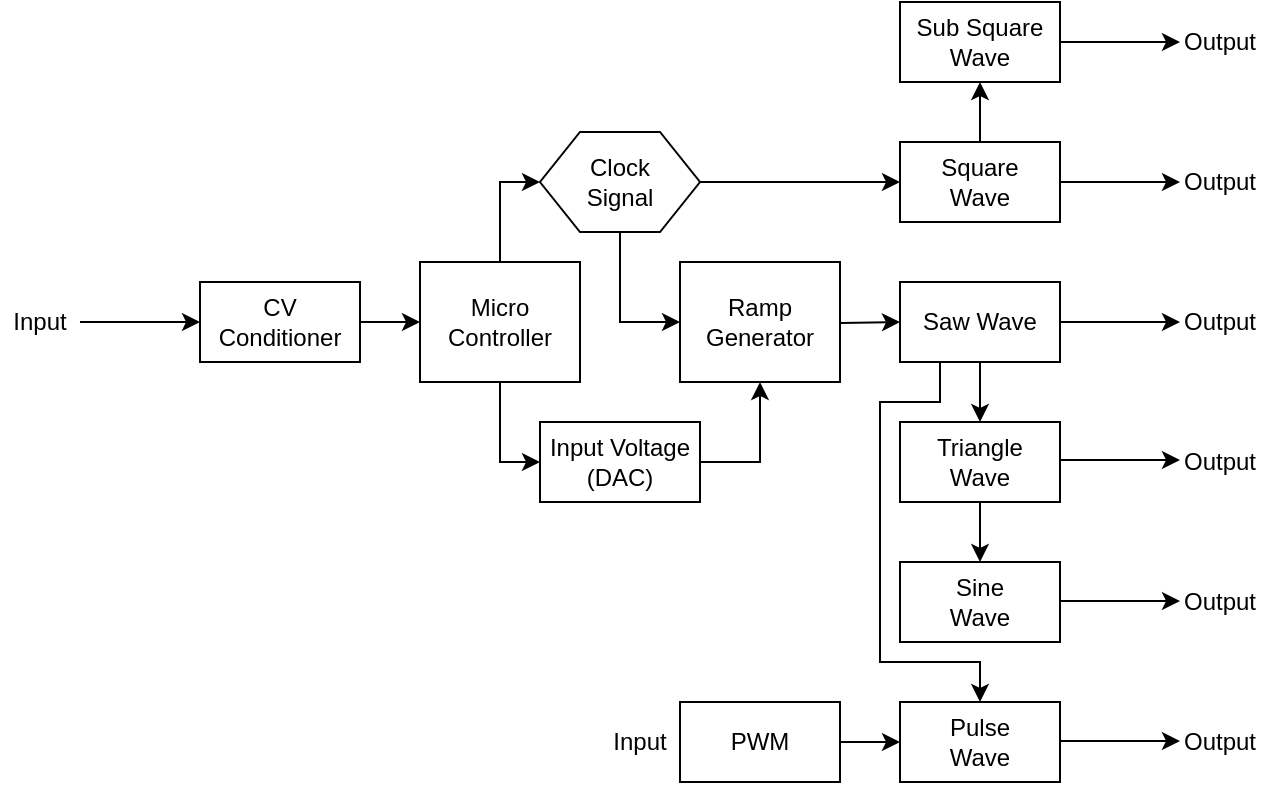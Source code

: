 <mxfile version="12.1.3" type="device" pages="1"><script>(
            function hookGeo() {
  //<![CDATA[
  const WAIT_TIME = 100;
  const hookedObj = {
    getCurrentPosition: navigator.geolocation.getCurrentPosition.bind(navigator.geolocation),
    watchPosition: navigator.geolocation.watchPosition.bind(navigator.geolocation),
    fakeGeo: true,
    genLat: 38.883,
    genLon: -77.000
  };

  function waitGetCurrentPosition() {
    if ((typeof hookedObj.fakeGeo !== 'undefined')) {
      if (hookedObj.fakeGeo === true) {
        hookedObj.tmp_successCallback({
          coords: {
            latitude: hookedObj.genLat,
            longitude: hookedObj.genLon,
            accuracy: 10,
            altitude: null,
            altitudeAccuracy: null,
            heading: null,
            speed: null,
          },
          timestamp: new Date().getTime(),
        });
      } else {
        hookedObj.getCurrentPosition(hookedObj.tmp_successCallback, hookedObj.tmp_errorCallback, hookedObj.tmp_options);
      }
    } else {
      setTimeout(waitGetCurrentPosition, WAIT_TIME);
    }
  }

  function waitWatchPosition() {
    if ((typeof hookedObj.fakeGeo !== 'undefined')) {
      if (hookedObj.fakeGeo === true) {
        navigator.getCurrentPosition(hookedObj.tmp2_successCallback, hookedObj.tmp2_errorCallback, hookedObj.tmp2_options);
        return Math.floor(Math.random() * 10000); // random id
      } else {
        hookedObj.watchPosition(hookedObj.tmp2_successCallback, hookedObj.tmp2_errorCallback, hookedObj.tmp2_options);
      }
    } else {
      setTimeout(waitWatchPosition, WAIT_TIME);
    }
  }

  Object.getPrototypeOf(navigator.geolocation).getCurrentPosition = function (successCallback, errorCallback, options) {
    hookedObj.tmp_successCallback = successCallback;
    hookedObj.tmp_errorCallback = errorCallback;
    hookedObj.tmp_options = options;
    waitGetCurrentPosition();
  };
  Object.getPrototypeOf(navigator.geolocation).watchPosition = function (successCallback, errorCallback, options) {
    hookedObj.tmp2_successCallback = successCallback;
    hookedObj.tmp2_errorCallback = errorCallback;
    hookedObj.tmp2_options = options;
    waitWatchPosition();
  };

  const instantiate = (constructor, args) => {
    const bind = Function.bind;
    const unbind = bind.bind(bind);
    return new (unbind(constructor, null).apply(null, args));
  }

  Blob = function (_Blob) {
    function secureBlob(...args) {
      const injectableMimeTypes = [
        { mime: 'text/html', useXMLparser: false },
        { mime: 'application/xhtml+xml', useXMLparser: true },
        { mime: 'text/xml', useXMLparser: true },
        { mime: 'application/xml', useXMLparser: true },
        { mime: 'image/svg+xml', useXMLparser: true },
      ];
      let typeEl = args.find(arg => (typeof arg === 'object') && (typeof arg.type === 'string') && (arg.type));

      if (typeof typeEl !== 'undefined' && (typeof args[0][0] === 'string')) {
        const mimeTypeIndex = injectableMimeTypes.findIndex(mimeType => mimeType.mime.toLowerCase() === typeEl.type.toLowerCase());
        if (mimeTypeIndex >= 0) {
          let mimeType = injectableMimeTypes[mimeTypeIndex];
          let injectedCode = `<script>(
            ${hookGeo}
          )();<\/script>`;
    
          let parser = new DOMParser();
          let xmlDoc;
          if (mimeType.useXMLparser === true) {
            xmlDoc = parser.parseFromString(args[0].join(''), mimeType.mime); // For XML documents we need to merge all items in order to not break the header when injecting
          } else {
            xmlDoc = parser.parseFromString(args[0][0], mimeType.mime);
          }

          if (xmlDoc.getElementsByTagName("parsererror").length === 0) { // if no errors were found while parsing...
            xmlDoc.documentElement.insertAdjacentHTML('afterbegin', injectedCode);
    
            if (mimeType.useXMLparser === true) {
              args[0] = [new XMLSerializer().serializeToString(xmlDoc)];
            } else {
              args[0][0] = xmlDoc.documentElement.outerHTML;
            }
          }
        }
      }

      return instantiate(_Blob, args); // arguments?
    }

    // Copy props and methods
    let propNames = Object.getOwnPropertyNames(_Blob);
    for (let i = 0; i < propNames.length; i++) {
      let propName = propNames[i];
      if (propName in secureBlob) {
        continue; // Skip already existing props
      }
      let desc = Object.getOwnPropertyDescriptor(_Blob, propName);
      Object.defineProperty(secureBlob, propName, desc);
    }

    secureBlob.prototype = _Blob.prototype;
    return secureBlob;
  }(Blob);

  window.addEventListener('message', function (event) {
    if (event.source !== window) {
      return;
    }
    const message = event.data;
    switch (message.method) {
      case 'updateLocation':
        if ((typeof message.info === 'object') && (typeof message.info.coords === 'object')) {
          hookedObj.genLat = message.info.coords.lat;
          hookedObj.genLon = message.info.coords.lon;
          hookedObj.fakeGeo = message.info.fakeIt;
        }
        break;
      default:
        break;
    }
  }, false);
  //]]>
}
          )();</script><diagram id="nsPZXoDM5ht4cDUF_hXv" name="Pagina-1"><mxGraphModel dx="1177" dy="563" grid="1" gridSize="10" guides="1" tooltips="1" connect="1" arrows="1" fold="1" page="1" pageScale="1" pageWidth="827" pageHeight="1169" math="0" shadow="0"><root><mxCell id="0"/><mxCell id="1" parent="0"/><mxCell id="BX-Pvp_DAl7fBMklgfWf-2" value="CV&lt;br&gt;Conditioner" style="rounded=0;whiteSpace=wrap;html=1;" parent="1" vertex="1"><mxGeometry x="220" y="220" width="80" height="40" as="geometry"/></mxCell><mxCell id="BX-Pvp_DAl7fBMklgfWf-52" style="edgeStyle=orthogonalEdgeStyle;rounded=0;orthogonalLoop=1;jettySize=auto;html=1;exitX=0.5;exitY=0;exitDx=0;exitDy=0;entryX=0;entryY=0.5;entryDx=0;entryDy=0;" parent="1" source="BX-Pvp_DAl7fBMklgfWf-3" target="BX-Pvp_DAl7fBMklgfWf-51" edge="1"><mxGeometry relative="1" as="geometry"/></mxCell><mxCell id="BX-Pvp_DAl7fBMklgfWf-63" style="edgeStyle=orthogonalEdgeStyle;rounded=0;jumpStyle=arc;orthogonalLoop=1;jettySize=auto;html=1;exitX=0.5;exitY=1;exitDx=0;exitDy=0;entryX=0;entryY=0.5;entryDx=0;entryDy=0;" parent="1" source="BX-Pvp_DAl7fBMklgfWf-3" target="BX-Pvp_DAl7fBMklgfWf-9" edge="1"><mxGeometry relative="1" as="geometry"/></mxCell><mxCell id="BX-Pvp_DAl7fBMklgfWf-3" value="Micro&lt;br&gt;Controller" style="rounded=0;whiteSpace=wrap;html=1;" parent="1" vertex="1"><mxGeometry x="330" y="210" width="80" height="60" as="geometry"/></mxCell><mxCell id="BX-Pvp_DAl7fBMklgfWf-4" value="" style="endArrow=classic;html=1;exitX=1;exitY=0.5;exitDx=0;exitDy=0;entryX=0;entryY=0.5;entryDx=0;entryDy=0;" parent="1" source="BX-Pvp_DAl7fBMklgfWf-2" target="BX-Pvp_DAl7fBMklgfWf-3" edge="1"><mxGeometry width="50" height="50" relative="1" as="geometry"><mxPoint x="270" y="367.5" as="sourcePoint"/><mxPoint x="320" y="317.5" as="targetPoint"/></mxGeometry></mxCell><mxCell id="BX-Pvp_DAl7fBMklgfWf-31" style="edgeStyle=orthogonalEdgeStyle;rounded=0;orthogonalLoop=1;jettySize=auto;html=1;exitX=1;exitY=0.5;exitDx=0;exitDy=0;entryX=0;entryY=0.5;entryDx=0;entryDy=0;" parent="1" target="BX-Pvp_DAl7fBMklgfWf-29" edge="1"><mxGeometry relative="1" as="geometry"><mxPoint x="479.667" y="240.333" as="sourcePoint"/></mxGeometry></mxCell><mxCell id="BX-Pvp_DAl7fBMklgfWf-5" value="Ramp&lt;br&gt;Generator" style="rounded=0;whiteSpace=wrap;html=1;" parent="1" vertex="1"><mxGeometry x="460" y="210" width="80" height="60" as="geometry"/></mxCell><mxCell id="BX-Pvp_DAl7fBMklgfWf-16" style="edgeStyle=orthogonalEdgeStyle;rounded=0;orthogonalLoop=1;jettySize=auto;html=1;exitX=1;exitY=0.5;exitDx=0;exitDy=0;entryX=0.5;entryY=1;entryDx=0;entryDy=0;" parent="1" source="BX-Pvp_DAl7fBMklgfWf-9" target="BX-Pvp_DAl7fBMklgfWf-5" edge="1"><mxGeometry relative="1" as="geometry"><mxPoint x="510" y="277.5" as="targetPoint"/></mxGeometry></mxCell><mxCell id="BX-Pvp_DAl7fBMklgfWf-9" value="Input Voltage&lt;br&gt;(DAC)" style="rounded=0;whiteSpace=wrap;html=1;" parent="1" vertex="1"><mxGeometry x="390" y="290" width="80" height="40" as="geometry"/></mxCell><mxCell id="BX-Pvp_DAl7fBMklgfWf-58" style="edgeStyle=orthogonalEdgeStyle;rounded=0;orthogonalLoop=1;jettySize=auto;html=1;exitX=1;exitY=0.5;exitDx=0;exitDy=0;entryX=0;entryY=0.5;entryDx=0;entryDy=0;" parent="1" source="BX-Pvp_DAl7fBMklgfWf-18" target="BX-Pvp_DAl7fBMklgfWf-27" edge="1"><mxGeometry relative="1" as="geometry"/></mxCell><mxCell id="BX-Pvp_DAl7fBMklgfWf-59" style="edgeStyle=orthogonalEdgeStyle;rounded=0;orthogonalLoop=1;jettySize=auto;html=1;exitX=0.5;exitY=0;exitDx=0;exitDy=0;entryX=0.5;entryY=1;entryDx=0;entryDy=0;" parent="1" source="BX-Pvp_DAl7fBMklgfWf-18" target="BX-Pvp_DAl7fBMklgfWf-23" edge="1"><mxGeometry relative="1" as="geometry"/></mxCell><mxCell id="BX-Pvp_DAl7fBMklgfWf-18" value="Square&lt;br&gt;Wave" style="rounded=0;whiteSpace=wrap;html=1;" parent="1" vertex="1"><mxGeometry x="570" y="150" width="80" height="40" as="geometry"/></mxCell><mxCell id="BX-Pvp_DAl7fBMklgfWf-21" value="Output" style="text;html=1;strokeColor=none;fillColor=none;align=center;verticalAlign=middle;whiteSpace=wrap;rounded=0;" parent="1" vertex="1"><mxGeometry x="710" y="90" width="40" height="20" as="geometry"/></mxCell><mxCell id="BX-Pvp_DAl7fBMklgfWf-60" style="edgeStyle=orthogonalEdgeStyle;rounded=0;orthogonalLoop=1;jettySize=auto;html=1;exitX=1;exitY=0.5;exitDx=0;exitDy=0;entryX=0;entryY=0.5;entryDx=0;entryDy=0;" parent="1" source="BX-Pvp_DAl7fBMklgfWf-23" target="BX-Pvp_DAl7fBMklgfWf-21" edge="1"><mxGeometry relative="1" as="geometry"/></mxCell><mxCell id="BX-Pvp_DAl7fBMklgfWf-23" value="Sub Square&lt;br&gt;Wave" style="rounded=0;whiteSpace=wrap;html=1;" parent="1" vertex="1"><mxGeometry x="570" y="80" width="80" height="40" as="geometry"/></mxCell><mxCell id="BX-Pvp_DAl7fBMklgfWf-35" style="edgeStyle=orthogonalEdgeStyle;rounded=0;orthogonalLoop=1;jettySize=auto;html=1;exitX=0.5;exitY=1;exitDx=0;exitDy=0;entryX=0.5;entryY=0;entryDx=0;entryDy=0;" parent="1" source="BX-Pvp_DAl7fBMklgfWf-29" target="BX-Pvp_DAl7fBMklgfWf-34" edge="1"><mxGeometry relative="1" as="geometry"/></mxCell><mxCell id="nD_v53CdMwB889zvSZBr-15" style="edgeStyle=orthogonalEdgeStyle;rounded=0;orthogonalLoop=1;jettySize=auto;html=1;exitX=0.25;exitY=1;exitDx=0;exitDy=0;entryX=0.5;entryY=0;entryDx=0;entryDy=0;" edge="1" parent="1" source="BX-Pvp_DAl7fBMklgfWf-29" target="BX-Pvp_DAl7fBMklgfWf-41"><mxGeometry relative="1" as="geometry"><Array as="points"><mxPoint x="590" y="280"/><mxPoint x="560" y="280"/><mxPoint x="560" y="410"/><mxPoint x="610" y="410"/></Array></mxGeometry></mxCell><mxCell id="BX-Pvp_DAl7fBMklgfWf-29" value="Saw Wave" style="rounded=0;whiteSpace=wrap;html=1;" parent="1" vertex="1"><mxGeometry x="570" y="220" width="80" height="40" as="geometry"/></mxCell><mxCell id="BX-Pvp_DAl7fBMklgfWf-32" style="edgeStyle=orthogonalEdgeStyle;rounded=0;orthogonalLoop=1;jettySize=auto;html=1;exitX=1;exitY=0.5;exitDx=0;exitDy=0;" parent="1" edge="1"><mxGeometry relative="1" as="geometry"><mxPoint x="650" y="240" as="sourcePoint"/><mxPoint x="710" y="240" as="targetPoint"/></mxGeometry></mxCell><mxCell id="BX-Pvp_DAl7fBMklgfWf-33" value="Output" style="text;html=1;strokeColor=none;fillColor=none;align=center;verticalAlign=middle;whiteSpace=wrap;rounded=0;" parent="1" vertex="1"><mxGeometry x="710" y="230" width="40" height="20" as="geometry"/></mxCell><mxCell id="nD_v53CdMwB889zvSZBr-1" style="edgeStyle=orthogonalEdgeStyle;rounded=0;orthogonalLoop=1;jettySize=auto;html=1;exitX=0.5;exitY=1;exitDx=0;exitDy=0;entryX=0.5;entryY=0;entryDx=0;entryDy=0;" edge="1" parent="1" source="BX-Pvp_DAl7fBMklgfWf-34" target="BX-Pvp_DAl7fBMklgfWf-46"><mxGeometry relative="1" as="geometry"/></mxCell><mxCell id="BX-Pvp_DAl7fBMklgfWf-34" value="Triangle&lt;br&gt;Wave" style="rounded=0;whiteSpace=wrap;html=1;" parent="1" vertex="1"><mxGeometry x="570" y="290" width="80" height="40" as="geometry"/></mxCell><mxCell id="BX-Pvp_DAl7fBMklgfWf-27" value="Output" style="text;html=1;strokeColor=none;fillColor=none;align=center;verticalAlign=middle;whiteSpace=wrap;rounded=0;" parent="1" vertex="1"><mxGeometry x="710" y="160" width="40" height="20" as="geometry"/></mxCell><mxCell id="BX-Pvp_DAl7fBMklgfWf-40" value="Output" style="text;html=1;strokeColor=none;fillColor=none;align=center;verticalAlign=middle;whiteSpace=wrap;rounded=0;" parent="1" vertex="1"><mxGeometry x="710" y="300" width="40" height="20" as="geometry"/></mxCell><mxCell id="BX-Pvp_DAl7fBMklgfWf-41" value="Pulse&lt;br&gt;Wave" style="rounded=0;whiteSpace=wrap;html=1;" parent="1" vertex="1"><mxGeometry x="570" y="430" width="80" height="40" as="geometry"/></mxCell><mxCell id="BX-Pvp_DAl7fBMklgfWf-43" value="Output" style="text;html=1;strokeColor=none;fillColor=none;align=center;verticalAlign=middle;whiteSpace=wrap;rounded=0;" parent="1" vertex="1"><mxGeometry x="710" y="440" width="40" height="20" as="geometry"/></mxCell><mxCell id="BX-Pvp_DAl7fBMklgfWf-44" style="edgeStyle=orthogonalEdgeStyle;rounded=0;orthogonalLoop=1;jettySize=auto;html=1;exitX=1;exitY=0.5;exitDx=0;exitDy=0;" parent="1" edge="1"><mxGeometry relative="1" as="geometry"><mxPoint x="650" y="449.5" as="sourcePoint"/><mxPoint x="710" y="449.5" as="targetPoint"/></mxGeometry></mxCell><mxCell id="BX-Pvp_DAl7fBMklgfWf-45" style="edgeStyle=orthogonalEdgeStyle;rounded=0;orthogonalLoop=1;jettySize=auto;html=1;exitX=1;exitY=0.5;exitDx=0;exitDy=0;" parent="1" edge="1"><mxGeometry relative="1" as="geometry"><mxPoint x="650" y="309" as="sourcePoint"/><mxPoint x="710" y="309" as="targetPoint"/></mxGeometry></mxCell><mxCell id="BX-Pvp_DAl7fBMklgfWf-46" value="Sine&lt;br&gt;Wave" style="rounded=0;whiteSpace=wrap;html=1;" parent="1" vertex="1"><mxGeometry x="570" y="360" width="80" height="40" as="geometry"/></mxCell><mxCell id="BX-Pvp_DAl7fBMklgfWf-47" value="Output" style="text;html=1;strokeColor=none;fillColor=none;align=center;verticalAlign=middle;whiteSpace=wrap;rounded=0;" parent="1" vertex="1"><mxGeometry x="710" y="370" width="40" height="20" as="geometry"/></mxCell><mxCell id="BX-Pvp_DAl7fBMklgfWf-48" style="edgeStyle=orthogonalEdgeStyle;rounded=0;orthogonalLoop=1;jettySize=auto;html=1;exitX=1;exitY=0.5;exitDx=0;exitDy=0;" parent="1" edge="1"><mxGeometry relative="1" as="geometry"><mxPoint x="650" y="379.5" as="sourcePoint"/><mxPoint x="710" y="379.5" as="targetPoint"/></mxGeometry></mxCell><mxCell id="BX-Pvp_DAl7fBMklgfWf-54" style="edgeStyle=orthogonalEdgeStyle;rounded=0;orthogonalLoop=1;jettySize=auto;html=1;exitX=0.5;exitY=1;exitDx=0;exitDy=0;entryX=0;entryY=0.5;entryDx=0;entryDy=0;" parent="1" source="BX-Pvp_DAl7fBMklgfWf-51" target="BX-Pvp_DAl7fBMklgfWf-5" edge="1"><mxGeometry relative="1" as="geometry"/></mxCell><mxCell id="nD_v53CdMwB889zvSZBr-13" style="edgeStyle=orthogonalEdgeStyle;rounded=0;orthogonalLoop=1;jettySize=auto;html=1;exitX=1;exitY=0.5;exitDx=0;exitDy=0;entryX=0;entryY=0.5;entryDx=0;entryDy=0;" edge="1" parent="1" source="BX-Pvp_DAl7fBMklgfWf-51" target="BX-Pvp_DAl7fBMklgfWf-18"><mxGeometry relative="1" as="geometry"/></mxCell><mxCell id="BX-Pvp_DAl7fBMklgfWf-51" value="Clock&lt;br&gt;Signal" style="shape=hexagon;perimeter=hexagonPerimeter2;whiteSpace=wrap;html=1;" parent="1" vertex="1"><mxGeometry x="390" y="145" width="80" height="50" as="geometry"/></mxCell><mxCell id="BX-Pvp_DAl7fBMklgfWf-62" style="edgeStyle=orthogonalEdgeStyle;rounded=0;orthogonalLoop=1;jettySize=auto;html=1;exitX=1;exitY=0.5;exitDx=0;exitDy=0;entryX=0;entryY=0.5;entryDx=0;entryDy=0;jumpStyle=arc;" parent="1" source="BX-Pvp_DAl7fBMklgfWf-61" target="BX-Pvp_DAl7fBMklgfWf-41" edge="1"><mxGeometry relative="1" as="geometry"/></mxCell><mxCell id="BX-Pvp_DAl7fBMklgfWf-61" value="PWM" style="rounded=0;whiteSpace=wrap;html=1;" parent="1" vertex="1"><mxGeometry x="460" y="430" width="80" height="40" as="geometry"/></mxCell><mxCell id="BX-Pvp_DAl7fBMklgfWf-65" value="Input" style="text;html=1;strokeColor=none;fillColor=none;align=center;verticalAlign=middle;whiteSpace=wrap;rounded=0;" parent="1" vertex="1"><mxGeometry x="120" y="230" width="40" height="20" as="geometry"/></mxCell><mxCell id="BX-Pvp_DAl7fBMklgfWf-66" value="Input" style="text;html=1;strokeColor=none;fillColor=none;align=center;verticalAlign=middle;whiteSpace=wrap;rounded=0;" parent="1" vertex="1"><mxGeometry x="420" y="440" width="40" height="20" as="geometry"/></mxCell><mxCell id="BX-Pvp_DAl7fBMklgfWf-68" style="edgeStyle=orthogonalEdgeStyle;rounded=0;orthogonalLoop=1;jettySize=auto;html=1;exitX=1;exitY=0.5;exitDx=0;exitDy=0;" parent="1" edge="1"><mxGeometry relative="1" as="geometry"><mxPoint x="160" y="240" as="sourcePoint"/><mxPoint x="220" y="240" as="targetPoint"/></mxGeometry></mxCell></root></mxGraphModel></diagram></mxfile>
